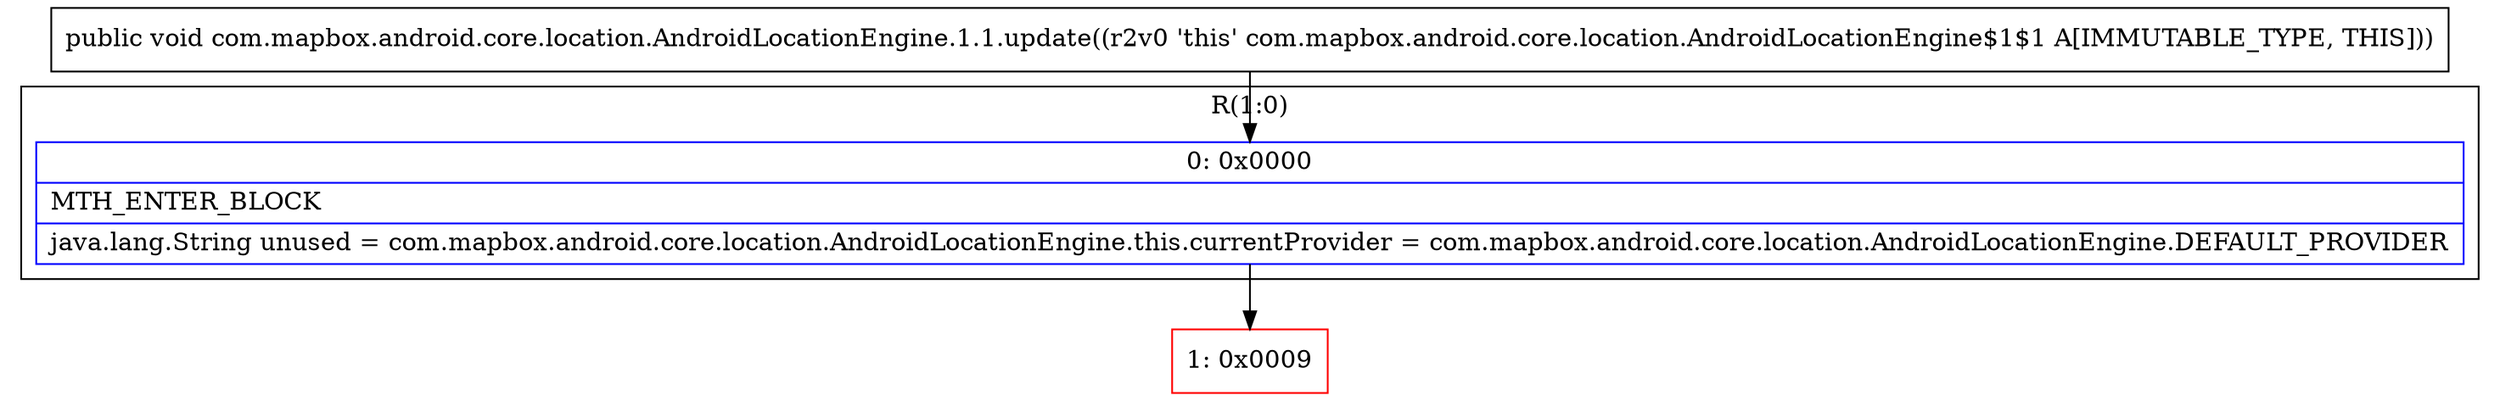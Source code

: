 digraph "CFG forcom.mapbox.android.core.location.AndroidLocationEngine.1.1.update()V" {
subgraph cluster_Region_1850194959 {
label = "R(1:0)";
node [shape=record,color=blue];
Node_0 [shape=record,label="{0\:\ 0x0000|MTH_ENTER_BLOCK\l|java.lang.String unused = com.mapbox.android.core.location.AndroidLocationEngine.this.currentProvider = com.mapbox.android.core.location.AndroidLocationEngine.DEFAULT_PROVIDER\l}"];
}
Node_1 [shape=record,color=red,label="{1\:\ 0x0009}"];
MethodNode[shape=record,label="{public void com.mapbox.android.core.location.AndroidLocationEngine.1.1.update((r2v0 'this' com.mapbox.android.core.location.AndroidLocationEngine$1$1 A[IMMUTABLE_TYPE, THIS])) }"];
MethodNode -> Node_0;
Node_0 -> Node_1;
}

